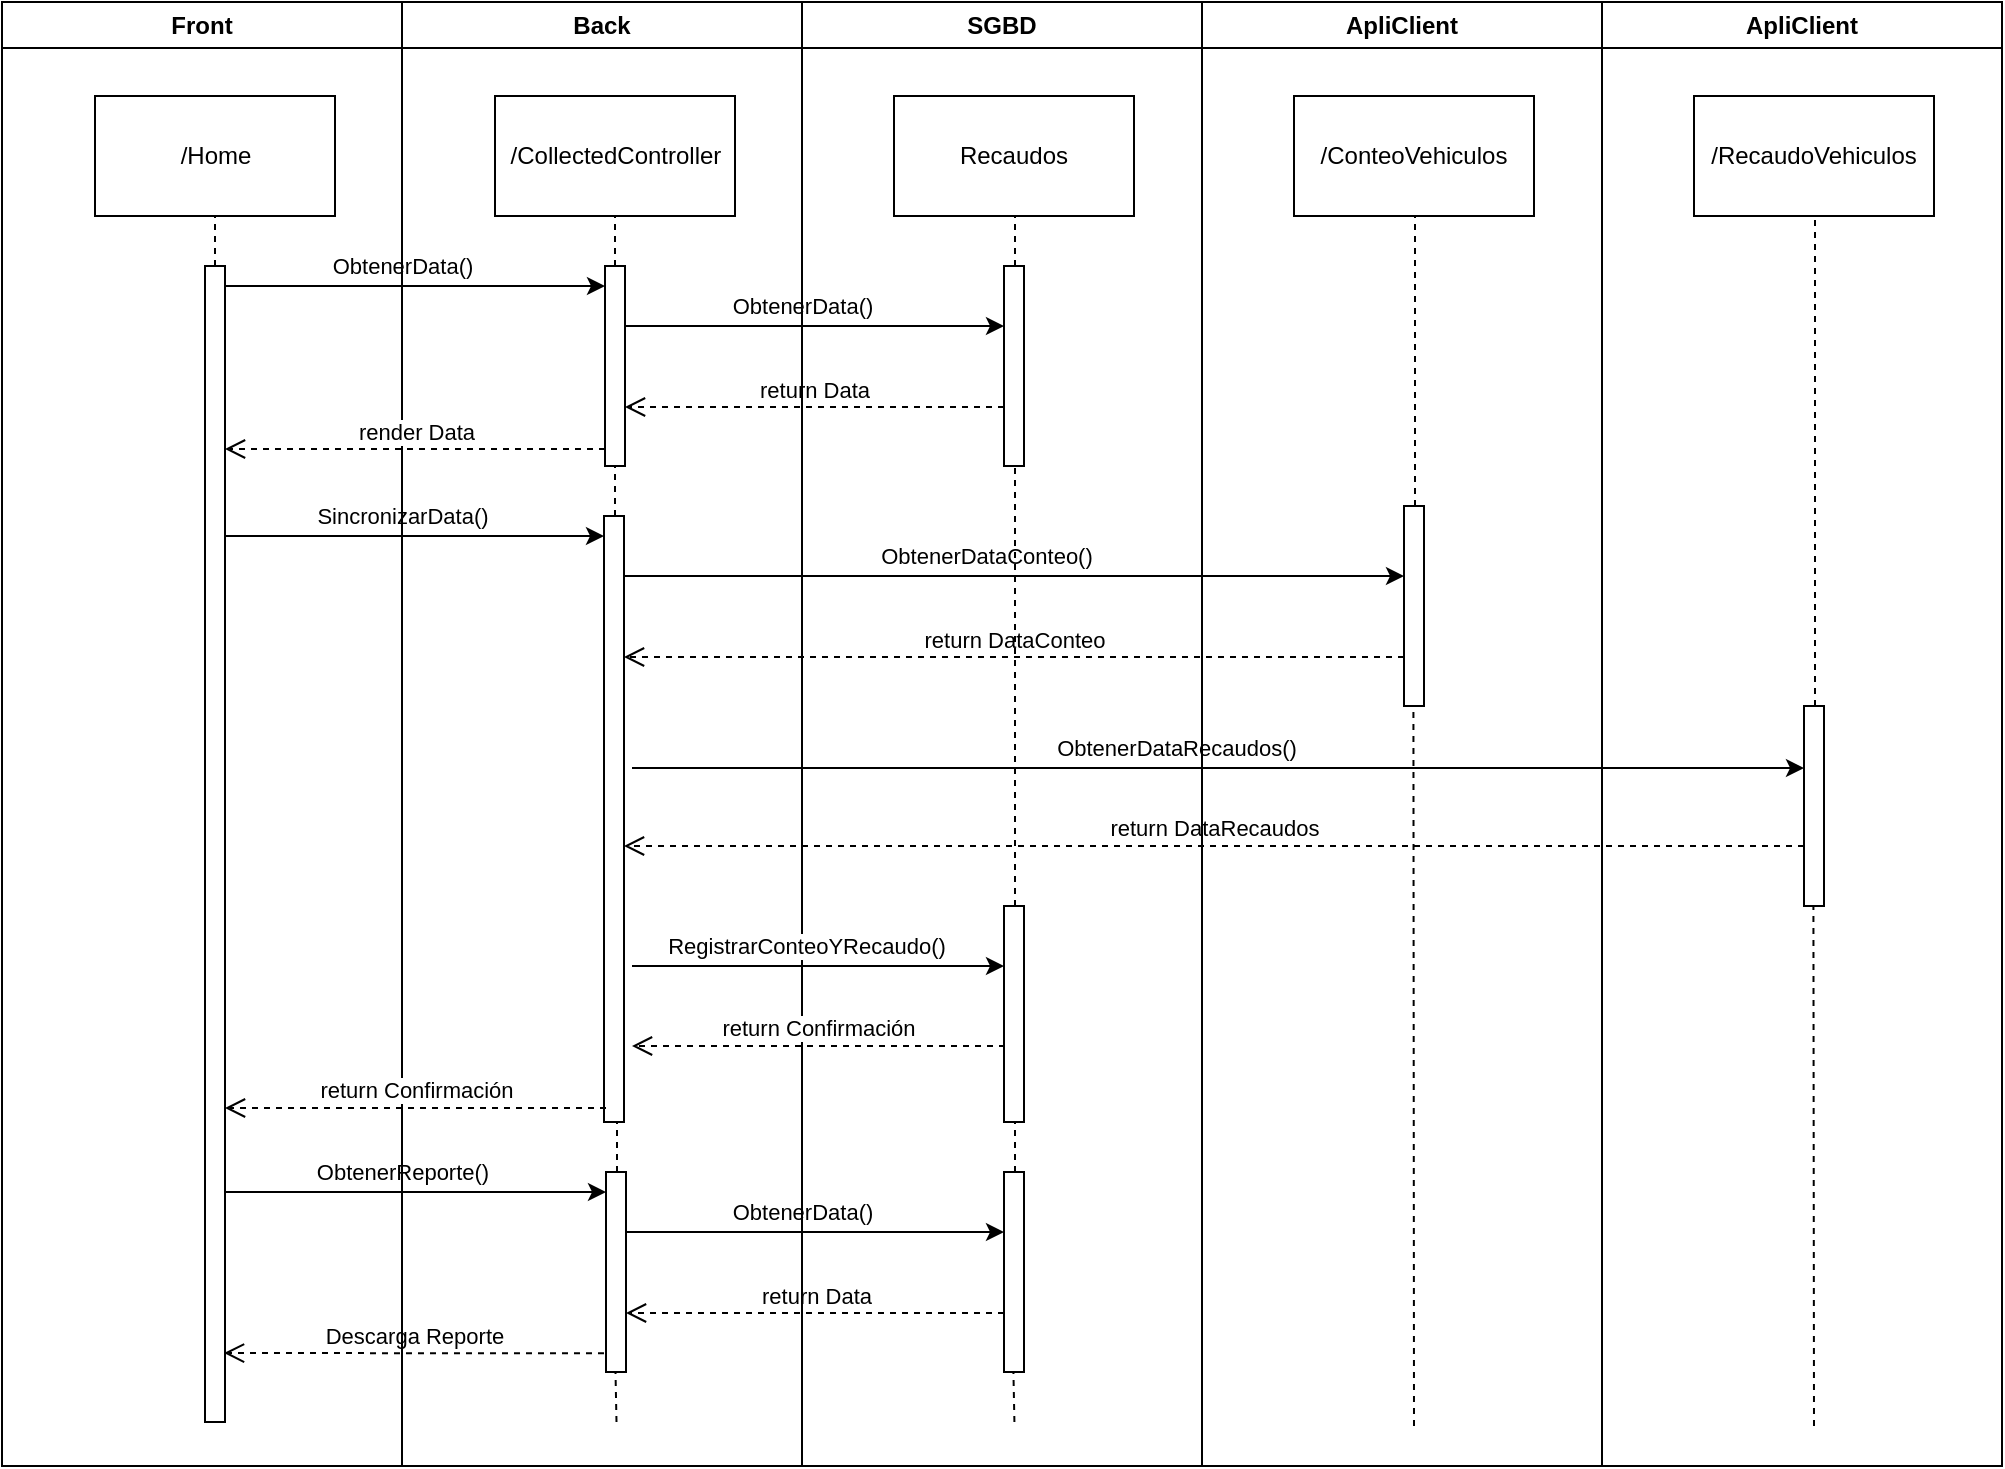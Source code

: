 <mxfile version="21.6.8" type="github">
  <diagram name="Page-1" id="e7e014a7-5840-1c2e-5031-d8a46d1fe8dd">
    <mxGraphModel dx="396" dy="1081" grid="1" gridSize="10" guides="1" tooltips="1" connect="1" arrows="1" fold="1" page="1" pageScale="1" pageWidth="1169" pageHeight="826" background="none" math="0" shadow="0">
      <root>
        <mxCell id="0" />
        <mxCell id="1" parent="0" />
        <mxCell id="3" value="Back" style="swimlane;whiteSpace=wrap" parent="1" vertex="1">
          <mxGeometry x="285" y="47" width="200" height="732" as="geometry" />
        </mxCell>
        <mxCell id="zPZcFMMT5zsT-Kv5wijd-44" value="/CollectedController" style="rounded=0;whiteSpace=wrap;html=1;" vertex="1" parent="3">
          <mxGeometry x="46.5" y="47" width="120" height="60" as="geometry" />
        </mxCell>
        <mxCell id="zPZcFMMT5zsT-Kv5wijd-46" value="" style="html=1;points=[];perimeter=orthogonalPerimeter;outlineConnect=0;targetShapes=umlLifeline;portConstraint=eastwest;newEdgeStyle={&quot;edgeStyle&quot;:&quot;elbowEdgeStyle&quot;,&quot;elbow&quot;:&quot;vertical&quot;,&quot;curved&quot;:0,&quot;rounded&quot;:0};" vertex="1" parent="3">
          <mxGeometry x="101.5" y="132" width="10" height="100" as="geometry" />
        </mxCell>
        <mxCell id="zPZcFMMT5zsT-Kv5wijd-49" value="" style="endArrow=none;dashed=1;html=1;rounded=0;entryX=0.5;entryY=1;entryDx=0;entryDy=0;" edge="1" parent="3" source="zPZcFMMT5zsT-Kv5wijd-46" target="zPZcFMMT5zsT-Kv5wijd-44">
          <mxGeometry width="50" height="50" relative="1" as="geometry">
            <mxPoint x="161.5" y="152" as="sourcePoint" />
            <mxPoint x="211.5" y="102" as="targetPoint" />
          </mxGeometry>
        </mxCell>
        <mxCell id="zPZcFMMT5zsT-Kv5wijd-47" value="" style="endArrow=classic;html=1;rounded=0;" edge="1" parent="3">
          <mxGeometry width="50" height="50" relative="1" as="geometry">
            <mxPoint x="-89" y="142" as="sourcePoint" />
            <mxPoint x="101.5" y="142" as="targetPoint" />
          </mxGeometry>
        </mxCell>
        <mxCell id="zPZcFMMT5zsT-Kv5wijd-48" value="ObtenerData()" style="edgeLabel;html=1;align=center;verticalAlign=middle;resizable=0;points=[];" vertex="1" connectable="0" parent="zPZcFMMT5zsT-Kv5wijd-47">
          <mxGeometry x="-0.071" y="1" relative="1" as="geometry">
            <mxPoint y="-9" as="offset" />
          </mxGeometry>
        </mxCell>
        <mxCell id="zPZcFMMT5zsT-Kv5wijd-53" value="" style="endArrow=classic;html=1;rounded=0;" edge="1" parent="3" target="zPZcFMMT5zsT-Kv5wijd-51">
          <mxGeometry width="50" height="50" relative="1" as="geometry">
            <mxPoint x="111.5" y="162" as="sourcePoint" />
            <mxPoint x="381.5" y="162" as="targetPoint" />
          </mxGeometry>
        </mxCell>
        <mxCell id="zPZcFMMT5zsT-Kv5wijd-54" value="ObtenerData()" style="edgeLabel;html=1;align=center;verticalAlign=middle;resizable=0;points=[];" vertex="1" connectable="0" parent="zPZcFMMT5zsT-Kv5wijd-53">
          <mxGeometry x="-0.071" y="1" relative="1" as="geometry">
            <mxPoint y="-9" as="offset" />
          </mxGeometry>
        </mxCell>
        <mxCell id="zPZcFMMT5zsT-Kv5wijd-56" value="return Data" style="html=1;verticalAlign=bottom;endArrow=open;dashed=1;endSize=8;edgeStyle=elbowEdgeStyle;elbow=vertical;curved=0;rounded=0;" edge="1" parent="3" source="zPZcFMMT5zsT-Kv5wijd-51">
          <mxGeometry relative="1" as="geometry">
            <mxPoint x="191.5" y="202.33" as="sourcePoint" />
            <mxPoint x="111.5" y="202.33" as="targetPoint" />
          </mxGeometry>
        </mxCell>
        <mxCell id="zPZcFMMT5zsT-Kv5wijd-120" value="" style="html=1;points=[];perimeter=orthogonalPerimeter;outlineConnect=0;targetShapes=umlLifeline;portConstraint=eastwest;newEdgeStyle={&quot;edgeStyle&quot;:&quot;elbowEdgeStyle&quot;,&quot;elbow&quot;:&quot;vertical&quot;,&quot;curved&quot;:0,&quot;rounded&quot;:0};" vertex="1" parent="3">
          <mxGeometry x="101" y="257" width="10" height="303" as="geometry" />
        </mxCell>
        <mxCell id="zPZcFMMT5zsT-Kv5wijd-121" value="" style="endArrow=none;dashed=1;html=1;rounded=0;entryX=0.5;entryY=1;entryDx=0;entryDy=0;" edge="1" parent="3" source="zPZcFMMT5zsT-Kv5wijd-120">
          <mxGeometry width="50" height="50" relative="1" as="geometry">
            <mxPoint x="161" y="277" as="sourcePoint" />
            <mxPoint x="106.5" y="232" as="targetPoint" />
          </mxGeometry>
        </mxCell>
        <mxCell id="zPZcFMMT5zsT-Kv5wijd-122" value="" style="endArrow=classic;html=1;rounded=0;" edge="1" parent="3">
          <mxGeometry width="50" height="50" relative="1" as="geometry">
            <mxPoint x="-89" y="267" as="sourcePoint" />
            <mxPoint x="101" y="267" as="targetPoint" />
          </mxGeometry>
        </mxCell>
        <mxCell id="zPZcFMMT5zsT-Kv5wijd-123" value="SincronizarData()" style="edgeLabel;html=1;align=center;verticalAlign=middle;resizable=0;points=[];" vertex="1" connectable="0" parent="zPZcFMMT5zsT-Kv5wijd-122">
          <mxGeometry x="-0.071" y="1" relative="1" as="geometry">
            <mxPoint y="-9" as="offset" />
          </mxGeometry>
        </mxCell>
        <mxCell id="zPZcFMMT5zsT-Kv5wijd-124" value="" style="endArrow=classic;html=1;rounded=0;" edge="1" parent="3" target="zPZcFMMT5zsT-Kv5wijd-113">
          <mxGeometry width="50" height="50" relative="1" as="geometry">
            <mxPoint x="111" y="287" as="sourcePoint" />
            <mxPoint x="381" y="287" as="targetPoint" />
          </mxGeometry>
        </mxCell>
        <mxCell id="zPZcFMMT5zsT-Kv5wijd-125" value="ObtenerDataConteo()" style="edgeLabel;html=1;align=center;verticalAlign=middle;resizable=0;points=[];" vertex="1" connectable="0" parent="zPZcFMMT5zsT-Kv5wijd-124">
          <mxGeometry x="-0.071" y="1" relative="1" as="geometry">
            <mxPoint y="-9" as="offset" />
          </mxGeometry>
        </mxCell>
        <mxCell id="zPZcFMMT5zsT-Kv5wijd-126" value="return DataConteo" style="html=1;verticalAlign=bottom;endArrow=open;dashed=1;endSize=8;edgeStyle=elbowEdgeStyle;elbow=vertical;curved=0;rounded=0;" edge="1" parent="3" source="zPZcFMMT5zsT-Kv5wijd-113">
          <mxGeometry relative="1" as="geometry">
            <mxPoint x="380.5" y="328" as="sourcePoint" />
            <mxPoint x="111" y="327.33" as="targetPoint" />
          </mxGeometry>
        </mxCell>
        <mxCell id="zPZcFMMT5zsT-Kv5wijd-137" value="Descarga Reporte" style="html=1;verticalAlign=bottom;endArrow=open;dashed=1;endSize=8;edgeStyle=elbowEdgeStyle;elbow=vertical;curved=0;rounded=0;" edge="1" parent="3">
          <mxGeometry relative="1" as="geometry">
            <mxPoint x="101" y="675.67" as="sourcePoint" />
            <mxPoint x="-89" y="675.8" as="targetPoint" />
          </mxGeometry>
        </mxCell>
        <mxCell id="zPZcFMMT5zsT-Kv5wijd-138" value="" style="html=1;points=[];perimeter=orthogonalPerimeter;outlineConnect=0;targetShapes=umlLifeline;portConstraint=eastwest;newEdgeStyle={&quot;edgeStyle&quot;:&quot;elbowEdgeStyle&quot;,&quot;elbow&quot;:&quot;vertical&quot;,&quot;curved&quot;:0,&quot;rounded&quot;:0};" vertex="1" parent="3">
          <mxGeometry x="102" y="585" width="10" height="100" as="geometry" />
        </mxCell>
        <mxCell id="zPZcFMMT5zsT-Kv5wijd-139" value="" style="endArrow=none;dashed=1;html=1;rounded=0;entryX=0.5;entryY=1;entryDx=0;entryDy=0;" edge="1" parent="3" source="zPZcFMMT5zsT-Kv5wijd-138">
          <mxGeometry width="50" height="50" relative="1" as="geometry">
            <mxPoint x="162" y="605" as="sourcePoint" />
            <mxPoint x="107.5" y="560" as="targetPoint" />
          </mxGeometry>
        </mxCell>
        <mxCell id="zPZcFMMT5zsT-Kv5wijd-140" value="" style="endArrow=classic;html=1;rounded=0;" edge="1" parent="3">
          <mxGeometry width="50" height="50" relative="1" as="geometry">
            <mxPoint x="-89" y="595" as="sourcePoint" />
            <mxPoint x="102" y="595" as="targetPoint" />
          </mxGeometry>
        </mxCell>
        <mxCell id="zPZcFMMT5zsT-Kv5wijd-141" value="ObtenerReporte()" style="edgeLabel;html=1;align=center;verticalAlign=middle;resizable=0;points=[];" vertex="1" connectable="0" parent="zPZcFMMT5zsT-Kv5wijd-140">
          <mxGeometry x="-0.071" y="1" relative="1" as="geometry">
            <mxPoint y="-9" as="offset" />
          </mxGeometry>
        </mxCell>
        <mxCell id="zPZcFMMT5zsT-Kv5wijd-142" value="" style="endArrow=classic;html=1;rounded=0;" edge="1" parent="3" target="zPZcFMMT5zsT-Kv5wijd-145">
          <mxGeometry width="50" height="50" relative="1" as="geometry">
            <mxPoint x="112" y="615" as="sourcePoint" />
            <mxPoint x="382" y="615" as="targetPoint" />
          </mxGeometry>
        </mxCell>
        <mxCell id="zPZcFMMT5zsT-Kv5wijd-143" value="ObtenerData()" style="edgeLabel;html=1;align=center;verticalAlign=middle;resizable=0;points=[];" vertex="1" connectable="0" parent="zPZcFMMT5zsT-Kv5wijd-142">
          <mxGeometry x="-0.071" y="1" relative="1" as="geometry">
            <mxPoint y="-9" as="offset" />
          </mxGeometry>
        </mxCell>
        <mxCell id="zPZcFMMT5zsT-Kv5wijd-144" value="return Data" style="html=1;verticalAlign=bottom;endArrow=open;dashed=1;endSize=8;edgeStyle=elbowEdgeStyle;elbow=vertical;curved=0;rounded=0;" edge="1" parent="3" source="zPZcFMMT5zsT-Kv5wijd-145">
          <mxGeometry relative="1" as="geometry">
            <mxPoint x="192" y="655.33" as="sourcePoint" />
            <mxPoint x="112" y="655.33" as="targetPoint" />
          </mxGeometry>
        </mxCell>
        <mxCell id="zPZcFMMT5zsT-Kv5wijd-147" value="" style="endArrow=none;dashed=1;html=1;rounded=0;entryX=0.5;entryY=1;entryDx=0;entryDy=0;" edge="1" parent="3">
          <mxGeometry width="50" height="50" relative="1" as="geometry">
            <mxPoint x="107.25" y="710" as="sourcePoint" />
            <mxPoint x="106.75" y="685" as="targetPoint" />
          </mxGeometry>
        </mxCell>
        <mxCell id="zPZcFMMT5zsT-Kv5wijd-130" value="return DataRecaudos" style="html=1;verticalAlign=bottom;endArrow=open;dashed=1;endSize=8;edgeStyle=elbowEdgeStyle;elbow=vertical;curved=0;rounded=0;" edge="1" parent="3" source="zPZcFMMT5zsT-Kv5wijd-117">
          <mxGeometry relative="1" as="geometry">
            <mxPoint x="776" y="422" as="sourcePoint" />
            <mxPoint x="111" y="422" as="targetPoint" />
            <Array as="points">
              <mxPoint x="111" y="422" />
            </Array>
          </mxGeometry>
        </mxCell>
        <mxCell id="4" value="SGBD" style="swimlane;whiteSpace=wrap" parent="1" vertex="1">
          <mxGeometry x="485" y="47" width="200" height="732" as="geometry" />
        </mxCell>
        <mxCell id="zPZcFMMT5zsT-Kv5wijd-50" value="Recaudos" style="rounded=0;whiteSpace=wrap;html=1;" vertex="1" parent="4">
          <mxGeometry x="46" y="47" width="120" height="60" as="geometry" />
        </mxCell>
        <mxCell id="zPZcFMMT5zsT-Kv5wijd-51" value="" style="html=1;points=[];perimeter=orthogonalPerimeter;outlineConnect=0;targetShapes=umlLifeline;portConstraint=eastwest;newEdgeStyle={&quot;edgeStyle&quot;:&quot;elbowEdgeStyle&quot;,&quot;elbow&quot;:&quot;vertical&quot;,&quot;curved&quot;:0,&quot;rounded&quot;:0};" vertex="1" parent="4">
          <mxGeometry x="101" y="132" width="10" height="100" as="geometry" />
        </mxCell>
        <mxCell id="zPZcFMMT5zsT-Kv5wijd-52" value="" style="endArrow=none;dashed=1;html=1;rounded=0;entryX=0.5;entryY=1;entryDx=0;entryDy=0;" edge="1" parent="4" source="zPZcFMMT5zsT-Kv5wijd-51">
          <mxGeometry width="50" height="50" relative="1" as="geometry">
            <mxPoint x="161" y="152" as="sourcePoint" />
            <mxPoint x="106.5" y="107" as="targetPoint" />
          </mxGeometry>
        </mxCell>
        <mxCell id="zPZcFMMT5zsT-Kv5wijd-128" value="" style="endArrow=classic;html=1;rounded=0;" edge="1" parent="4" target="zPZcFMMT5zsT-Kv5wijd-117">
          <mxGeometry width="50" height="50" relative="1" as="geometry">
            <mxPoint x="-85" y="383" as="sourcePoint" />
            <mxPoint x="381" y="382" as="targetPoint" />
          </mxGeometry>
        </mxCell>
        <mxCell id="zPZcFMMT5zsT-Kv5wijd-129" value="ObtenerDataRecaudos()" style="edgeLabel;html=1;align=center;verticalAlign=middle;resizable=0;points=[];" vertex="1" connectable="0" parent="zPZcFMMT5zsT-Kv5wijd-128">
          <mxGeometry x="-0.071" y="1" relative="1" as="geometry">
            <mxPoint y="-9" as="offset" />
          </mxGeometry>
        </mxCell>
        <mxCell id="zPZcFMMT5zsT-Kv5wijd-131" value="" style="html=1;points=[];perimeter=orthogonalPerimeter;outlineConnect=0;targetShapes=umlLifeline;portConstraint=eastwest;newEdgeStyle={&quot;edgeStyle&quot;:&quot;elbowEdgeStyle&quot;,&quot;elbow&quot;:&quot;vertical&quot;,&quot;curved&quot;:0,&quot;rounded&quot;:0};" vertex="1" parent="4">
          <mxGeometry x="101" y="452" width="10" height="108" as="geometry" />
        </mxCell>
        <mxCell id="zPZcFMMT5zsT-Kv5wijd-132" value="" style="endArrow=none;dashed=1;html=1;rounded=0;entryX=0.5;entryY=1;entryDx=0;entryDy=0;" edge="1" parent="4" source="zPZcFMMT5zsT-Kv5wijd-131">
          <mxGeometry width="50" height="50" relative="1" as="geometry">
            <mxPoint x="161" y="277" as="sourcePoint" />
            <mxPoint x="106.5" y="232" as="targetPoint" />
          </mxGeometry>
        </mxCell>
        <mxCell id="zPZcFMMT5zsT-Kv5wijd-134" value="" style="endArrow=classic;html=1;rounded=0;" edge="1" parent="4" target="zPZcFMMT5zsT-Kv5wijd-131">
          <mxGeometry width="50" height="50" relative="1" as="geometry">
            <mxPoint x="-85" y="482" as="sourcePoint" />
            <mxPoint x="381" y="482" as="targetPoint" />
          </mxGeometry>
        </mxCell>
        <mxCell id="zPZcFMMT5zsT-Kv5wijd-135" value="RegistrarConteoYRecaudo()" style="edgeLabel;html=1;align=center;verticalAlign=middle;resizable=0;points=[];" vertex="1" connectable="0" parent="zPZcFMMT5zsT-Kv5wijd-134">
          <mxGeometry x="-0.071" y="1" relative="1" as="geometry">
            <mxPoint y="-9" as="offset" />
          </mxGeometry>
        </mxCell>
        <mxCell id="zPZcFMMT5zsT-Kv5wijd-136" value="return Confirmación" style="html=1;verticalAlign=bottom;endArrow=open;dashed=1;endSize=8;edgeStyle=elbowEdgeStyle;elbow=vertical;curved=0;rounded=0;" edge="1" parent="4">
          <mxGeometry relative="1" as="geometry">
            <mxPoint x="101.5" y="522" as="sourcePoint" />
            <mxPoint x="-85" y="522" as="targetPoint" />
          </mxGeometry>
        </mxCell>
        <mxCell id="zPZcFMMT5zsT-Kv5wijd-146" value="" style="endArrow=none;dashed=1;html=1;rounded=0;entryX=0.5;entryY=1;entryDx=0;entryDy=0;" edge="1" parent="4" source="zPZcFMMT5zsT-Kv5wijd-145">
          <mxGeometry width="50" height="50" relative="1" as="geometry">
            <mxPoint x="161" y="605" as="sourcePoint" />
            <mxPoint x="106.5" y="560" as="targetPoint" />
          </mxGeometry>
        </mxCell>
        <mxCell id="zPZcFMMT5zsT-Kv5wijd-145" value="" style="html=1;points=[];perimeter=orthogonalPerimeter;outlineConnect=0;targetShapes=umlLifeline;portConstraint=eastwest;newEdgeStyle={&quot;edgeStyle&quot;:&quot;elbowEdgeStyle&quot;,&quot;elbow&quot;:&quot;vertical&quot;,&quot;curved&quot;:0,&quot;rounded&quot;:0};" vertex="1" parent="4">
          <mxGeometry x="101" y="585" width="10" height="100" as="geometry" />
        </mxCell>
        <mxCell id="zPZcFMMT5zsT-Kv5wijd-149" value="" style="endArrow=none;dashed=1;html=1;rounded=0;entryX=0.5;entryY=1;entryDx=0;entryDy=0;" edge="1" parent="4">
          <mxGeometry width="50" height="50" relative="1" as="geometry">
            <mxPoint x="106.21" y="710" as="sourcePoint" />
            <mxPoint x="105.71" y="685" as="targetPoint" />
          </mxGeometry>
        </mxCell>
        <mxCell id="zPZcFMMT5zsT-Kv5wijd-111" value="ApliClient" style="swimlane;whiteSpace=wrap" vertex="1" parent="1">
          <mxGeometry x="685" y="47" width="200" height="732" as="geometry" />
        </mxCell>
        <mxCell id="zPZcFMMT5zsT-Kv5wijd-112" value="/ConteoVehiculos" style="rounded=0;whiteSpace=wrap;html=1;" vertex="1" parent="zPZcFMMT5zsT-Kv5wijd-111">
          <mxGeometry x="46" y="47" width="120" height="60" as="geometry" />
        </mxCell>
        <mxCell id="zPZcFMMT5zsT-Kv5wijd-113" value="" style="html=1;points=[];perimeter=orthogonalPerimeter;outlineConnect=0;targetShapes=umlLifeline;portConstraint=eastwest;newEdgeStyle={&quot;edgeStyle&quot;:&quot;elbowEdgeStyle&quot;,&quot;elbow&quot;:&quot;vertical&quot;,&quot;curved&quot;:0,&quot;rounded&quot;:0};" vertex="1" parent="zPZcFMMT5zsT-Kv5wijd-111">
          <mxGeometry x="101" y="252" width="10" height="100" as="geometry" />
        </mxCell>
        <mxCell id="zPZcFMMT5zsT-Kv5wijd-114" value="" style="endArrow=none;dashed=1;html=1;rounded=0;entryX=0.5;entryY=1;entryDx=0;entryDy=0;" edge="1" parent="zPZcFMMT5zsT-Kv5wijd-111" source="zPZcFMMT5zsT-Kv5wijd-113">
          <mxGeometry width="50" height="50" relative="1" as="geometry">
            <mxPoint x="161" y="152" as="sourcePoint" />
            <mxPoint x="106.5" y="107" as="targetPoint" />
          </mxGeometry>
        </mxCell>
        <mxCell id="zPZcFMMT5zsT-Kv5wijd-150" value="" style="endArrow=none;dashed=1;html=1;rounded=0;entryX=0.5;entryY=1;entryDx=0;entryDy=0;" edge="1" parent="zPZcFMMT5zsT-Kv5wijd-111">
          <mxGeometry width="50" height="50" relative="1" as="geometry">
            <mxPoint x="106" y="712" as="sourcePoint" />
            <mxPoint x="105.71" y="352" as="targetPoint" />
          </mxGeometry>
        </mxCell>
        <mxCell id="zPZcFMMT5zsT-Kv5wijd-115" value="ApliClient" style="swimlane;whiteSpace=wrap" vertex="1" parent="1">
          <mxGeometry x="885" y="47" width="200" height="732" as="geometry" />
        </mxCell>
        <mxCell id="zPZcFMMT5zsT-Kv5wijd-116" value="/RecaudoVehiculos" style="rounded=0;whiteSpace=wrap;html=1;" vertex="1" parent="zPZcFMMT5zsT-Kv5wijd-115">
          <mxGeometry x="46" y="47" width="120" height="60" as="geometry" />
        </mxCell>
        <mxCell id="zPZcFMMT5zsT-Kv5wijd-117" value="" style="html=1;points=[];perimeter=orthogonalPerimeter;outlineConnect=0;targetShapes=umlLifeline;portConstraint=eastwest;newEdgeStyle={&quot;edgeStyle&quot;:&quot;elbowEdgeStyle&quot;,&quot;elbow&quot;:&quot;vertical&quot;,&quot;curved&quot;:0,&quot;rounded&quot;:0};" vertex="1" parent="zPZcFMMT5zsT-Kv5wijd-115">
          <mxGeometry x="101" y="352" width="10" height="100" as="geometry" />
        </mxCell>
        <mxCell id="zPZcFMMT5zsT-Kv5wijd-118" value="" style="endArrow=none;dashed=1;html=1;rounded=0;entryX=0.5;entryY=1;entryDx=0;entryDy=0;" edge="1" parent="zPZcFMMT5zsT-Kv5wijd-115" source="zPZcFMMT5zsT-Kv5wijd-117">
          <mxGeometry width="50" height="50" relative="1" as="geometry">
            <mxPoint x="161" y="152" as="sourcePoint" />
            <mxPoint x="106.5" y="107" as="targetPoint" />
          </mxGeometry>
        </mxCell>
        <mxCell id="zPZcFMMT5zsT-Kv5wijd-151" value="" style="endArrow=none;dashed=1;html=1;rounded=0;entryX=0.5;entryY=1;entryDx=0;entryDy=0;" edge="1" parent="zPZcFMMT5zsT-Kv5wijd-115">
          <mxGeometry width="50" height="50" relative="1" as="geometry">
            <mxPoint x="106" y="712" as="sourcePoint" />
            <mxPoint x="105.71" y="452" as="targetPoint" />
          </mxGeometry>
        </mxCell>
        <mxCell id="zPZcFMMT5zsT-Kv5wijd-152" value="Front" style="swimlane;whiteSpace=wrap" vertex="1" parent="1">
          <mxGeometry x="85" y="47" width="200" height="732" as="geometry" />
        </mxCell>
        <mxCell id="zPZcFMMT5zsT-Kv5wijd-153" value="/Home" style="rounded=0;whiteSpace=wrap;html=1;" vertex="1" parent="zPZcFMMT5zsT-Kv5wijd-152">
          <mxGeometry x="46.5" y="47" width="120" height="60" as="geometry" />
        </mxCell>
        <mxCell id="zPZcFMMT5zsT-Kv5wijd-154" value="" style="html=1;points=[];perimeter=orthogonalPerimeter;outlineConnect=0;targetShapes=umlLifeline;portConstraint=eastwest;newEdgeStyle={&quot;edgeStyle&quot;:&quot;elbowEdgeStyle&quot;,&quot;elbow&quot;:&quot;vertical&quot;,&quot;curved&quot;:0,&quot;rounded&quot;:0};" vertex="1" parent="zPZcFMMT5zsT-Kv5wijd-152">
          <mxGeometry x="101.5" y="132" width="10" height="578" as="geometry" />
        </mxCell>
        <mxCell id="zPZcFMMT5zsT-Kv5wijd-155" value="" style="endArrow=none;dashed=1;html=1;rounded=0;entryX=0.5;entryY=1;entryDx=0;entryDy=0;" edge="1" parent="zPZcFMMT5zsT-Kv5wijd-152" source="zPZcFMMT5zsT-Kv5wijd-154" target="zPZcFMMT5zsT-Kv5wijd-153">
          <mxGeometry width="50" height="50" relative="1" as="geometry">
            <mxPoint x="161.5" y="152" as="sourcePoint" />
            <mxPoint x="211.5" y="102" as="targetPoint" />
          </mxGeometry>
        </mxCell>
        <mxCell id="zPZcFMMT5zsT-Kv5wijd-160" value="render Data" style="html=1;verticalAlign=bottom;endArrow=open;dashed=1;endSize=8;edgeStyle=elbowEdgeStyle;elbow=vertical;curved=0;rounded=0;" edge="1" parent="zPZcFMMT5zsT-Kv5wijd-152" source="zPZcFMMT5zsT-Kv5wijd-46">
          <mxGeometry relative="1" as="geometry">
            <mxPoint x="191.5" y="223.33" as="sourcePoint" />
            <mxPoint x="111.5" y="223.33" as="targetPoint" />
          </mxGeometry>
        </mxCell>
        <mxCell id="zPZcFMMT5zsT-Kv5wijd-178" value="return Confirmación" style="html=1;verticalAlign=bottom;endArrow=open;dashed=1;endSize=8;edgeStyle=elbowEdgeStyle;elbow=vertical;curved=0;rounded=0;" edge="1" parent="zPZcFMMT5zsT-Kv5wijd-152">
          <mxGeometry relative="1" as="geometry">
            <mxPoint x="302" y="553" as="sourcePoint" />
            <mxPoint x="111.5" y="553.33" as="targetPoint" />
          </mxGeometry>
        </mxCell>
      </root>
    </mxGraphModel>
  </diagram>
</mxfile>
